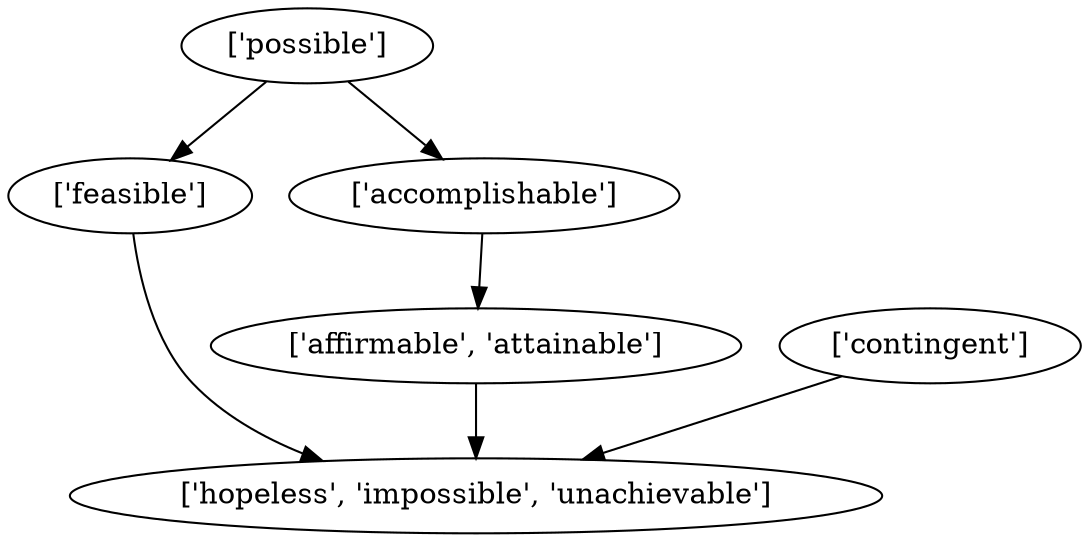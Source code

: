 strict digraph  {
	"['feasible']" -> "['hopeless', 'impossible', 'unachievable']";
	"['possible']" -> "['feasible']";
	"['possible']" -> "['accomplishable']";
	"['accomplishable']" -> "['affirmable', 'attainable']";
	"['affirmable', 'attainable']" -> "['hopeless', 'impossible', 'unachievable']";
	"['contingent']" -> "['hopeless', 'impossible', 'unachievable']";
}

